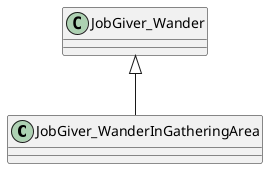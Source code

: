@startuml
class JobGiver_WanderInGatheringArea {
}
JobGiver_Wander <|-- JobGiver_WanderInGatheringArea
@enduml

